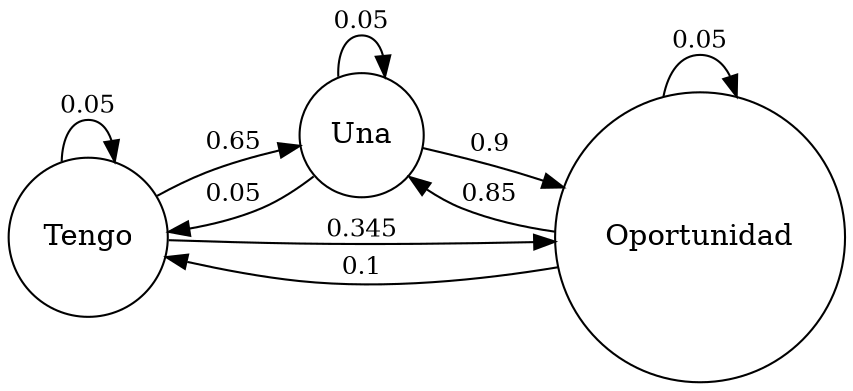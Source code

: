 digraph G {rankdir=LR;                       Tengo -> Una [label=0.65, fontsize=12];                       Tengo -> Oportunidad [label=0.345, fontsize=12];                       Una -> Tengo [label=0.05, fontsize=12];                       Una -> Oportunidad [label=0.9, fontsize=12];                       Oportunidad -> Tengo [label=0.1, fontsize=12];                       Oportunidad -> Una [label=0.85, fontsize=12];                       Tengo -> Tengo [label=0.05, fontsize=12];                       Una -> Una [label=0.05, fontsize=12];                       Oportunidad -> Oportunidad [label=0.05, fontsize=12];                       Tengo [shape=circle];                       Una [shape=circle];                       Oportunidad [shape=circle];                       }
